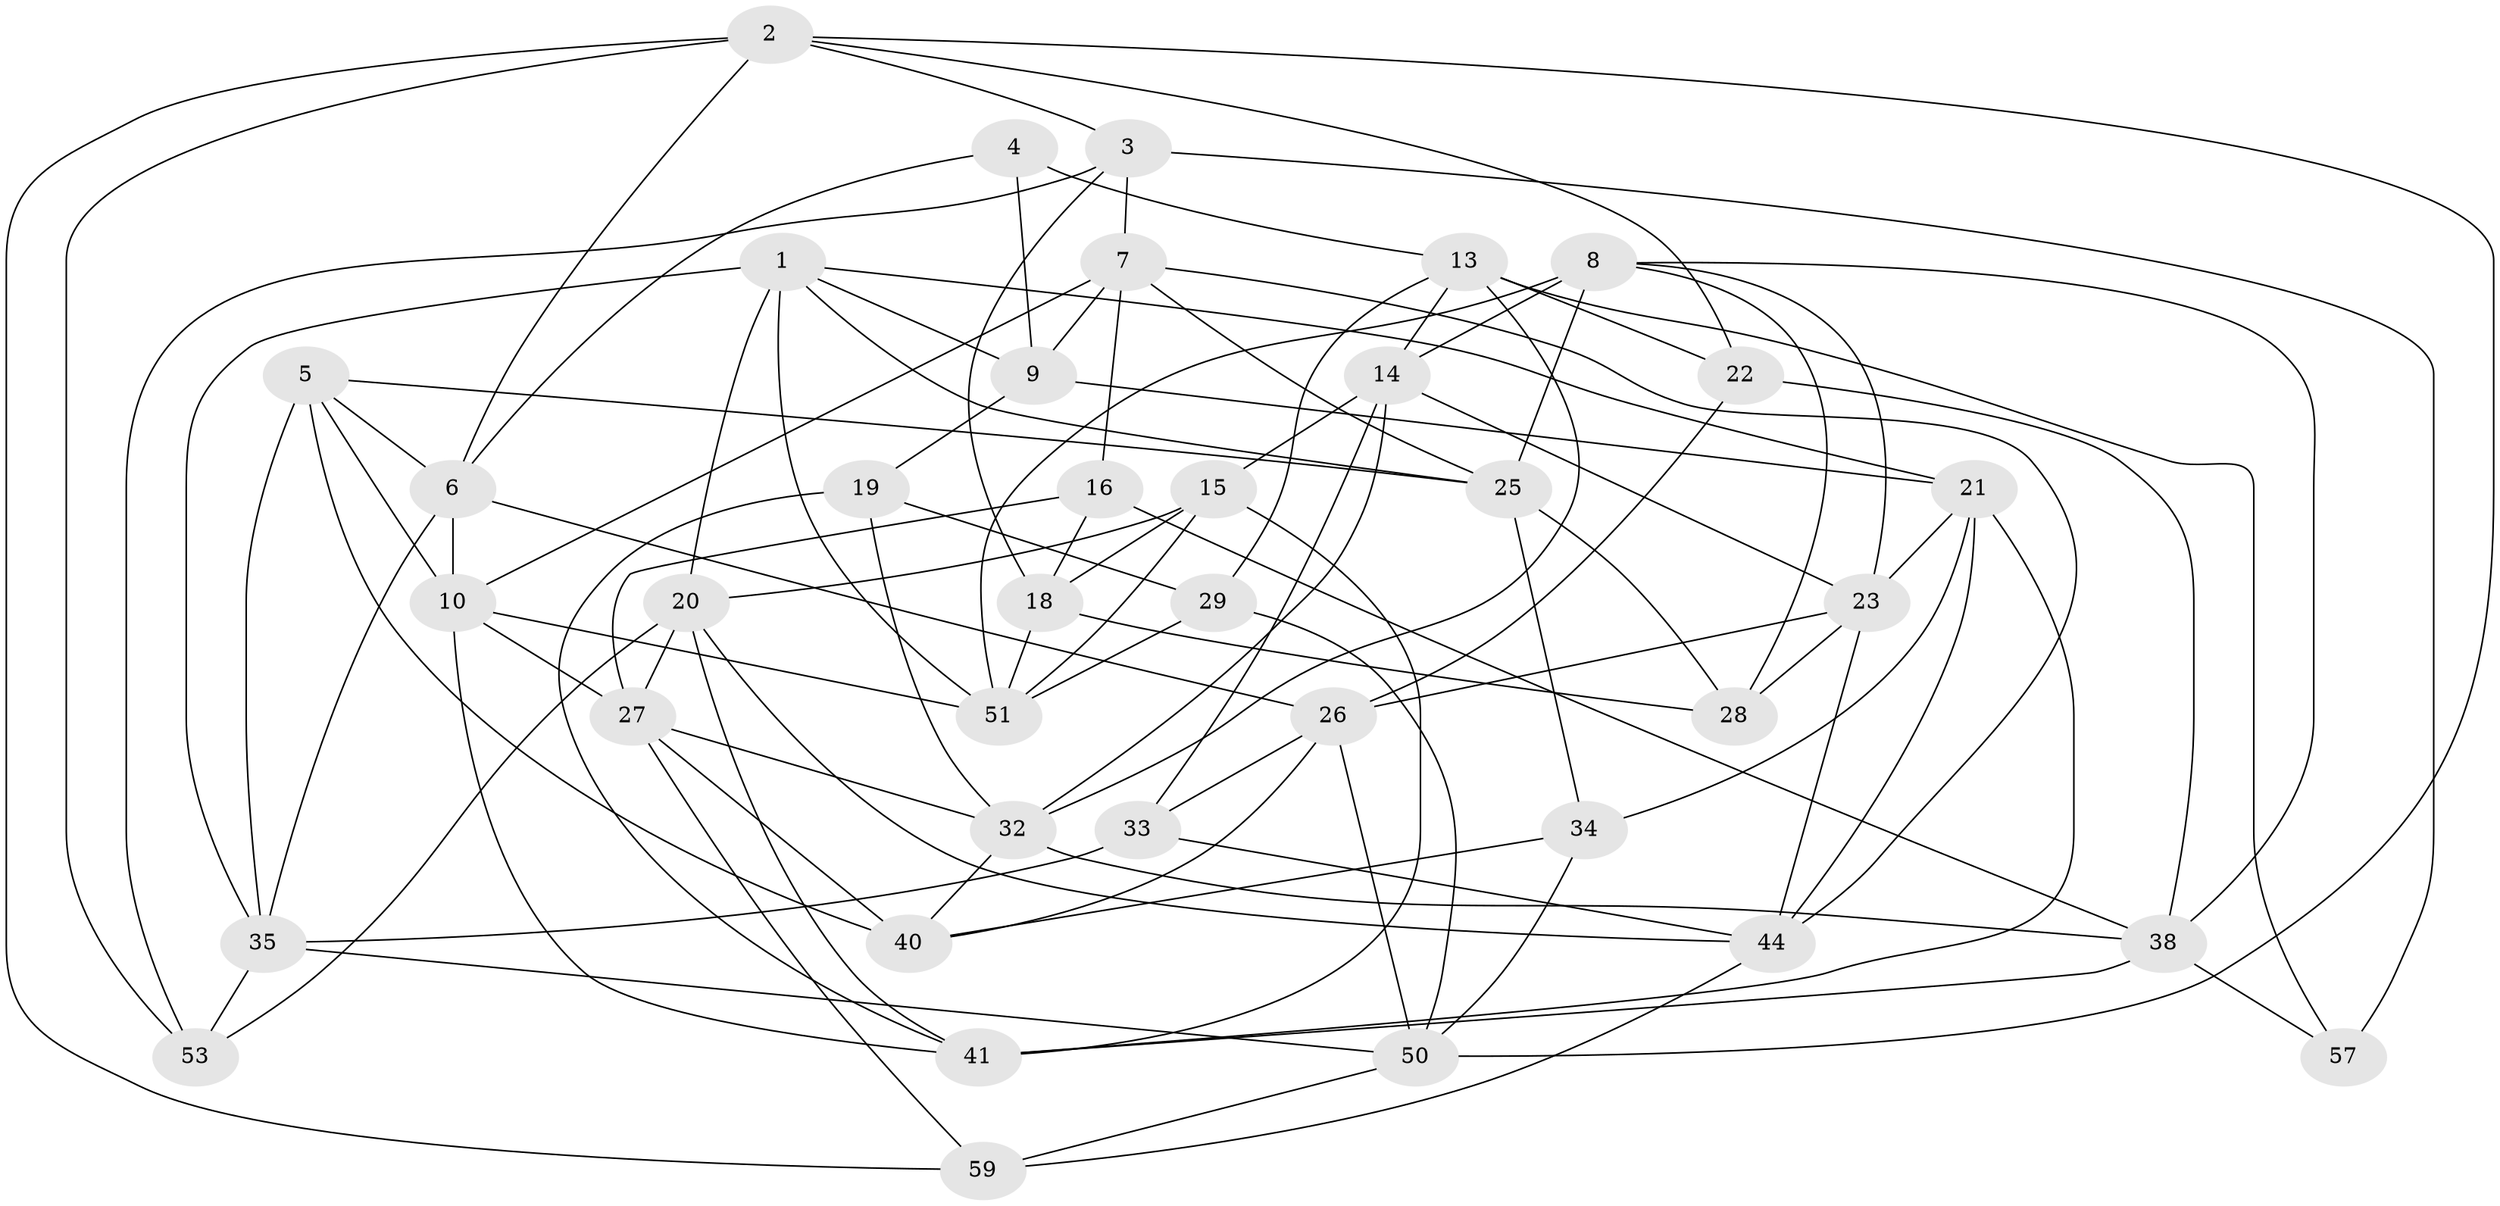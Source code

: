 // original degree distribution, {4: 1.0}
// Generated by graph-tools (version 1.1) at 2025/42/03/06/25 10:42:23]
// undirected, 38 vertices, 99 edges
graph export_dot {
graph [start="1"]
  node [color=gray90,style=filled];
  1 [super="+31"];
  2 [super="+12"];
  3 [super="+60"];
  4;
  5 [super="+37"];
  6 [super="+55"];
  7 [super="+49"];
  8 [super="+43"];
  9 [super="+11"];
  10 [super="+39"];
  13 [super="+47"];
  14 [super="+42"];
  15 [super="+17"];
  16;
  18 [super="+56"];
  19;
  20 [super="+24"];
  21 [super="+45"];
  22;
  23 [super="+30"];
  25 [super="+36"];
  26 [super="+52"];
  27 [super="+64"];
  28;
  29;
  32 [super="+46"];
  33;
  34;
  35 [super="+61"];
  38 [super="+48"];
  40 [super="+58"];
  41 [super="+65"];
  44 [super="+63"];
  50 [super="+54"];
  51 [super="+62"];
  53;
  57;
  59;
  1 -- 9;
  1 -- 25;
  1 -- 35;
  1 -- 21;
  1 -- 51;
  1 -- 20;
  2 -- 53;
  2 -- 22;
  2 -- 59;
  2 -- 3;
  2 -- 50;
  2 -- 6;
  3 -- 7;
  3 -- 57 [weight=2];
  3 -- 18;
  3 -- 53;
  4 -- 9 [weight=2];
  4 -- 13;
  4 -- 6;
  5 -- 40 [weight=2];
  5 -- 25;
  5 -- 6;
  5 -- 35;
  5 -- 10;
  6 -- 10;
  6 -- 26;
  6 -- 35;
  7 -- 9;
  7 -- 16;
  7 -- 25;
  7 -- 10;
  7 -- 44;
  8 -- 28;
  8 -- 23;
  8 -- 14;
  8 -- 25;
  8 -- 51;
  8 -- 38;
  9 -- 19;
  9 -- 21;
  10 -- 27;
  10 -- 41;
  10 -- 51;
  13 -- 57;
  13 -- 22;
  13 -- 32;
  13 -- 29;
  13 -- 14;
  14 -- 23;
  14 -- 33;
  14 -- 32;
  14 -- 15;
  15 -- 18 [weight=2];
  15 -- 20;
  15 -- 51;
  15 -- 41;
  16 -- 18;
  16 -- 38;
  16 -- 27;
  18 -- 51;
  18 -- 28;
  19 -- 29;
  19 -- 41;
  19 -- 32;
  20 -- 53;
  20 -- 44;
  20 -- 27;
  20 -- 41;
  21 -- 23;
  21 -- 41;
  21 -- 34;
  21 -- 44;
  22 -- 26;
  22 -- 38;
  23 -- 28;
  23 -- 44;
  23 -- 26;
  25 -- 28;
  25 -- 34;
  26 -- 50;
  26 -- 33;
  26 -- 40;
  27 -- 40;
  27 -- 59;
  27 -- 32;
  29 -- 50;
  29 -- 51;
  32 -- 38;
  32 -- 40;
  33 -- 44;
  33 -- 35;
  34 -- 50;
  34 -- 40;
  35 -- 50;
  35 -- 53;
  38 -- 57;
  38 -- 41;
  44 -- 59;
  50 -- 59;
}
